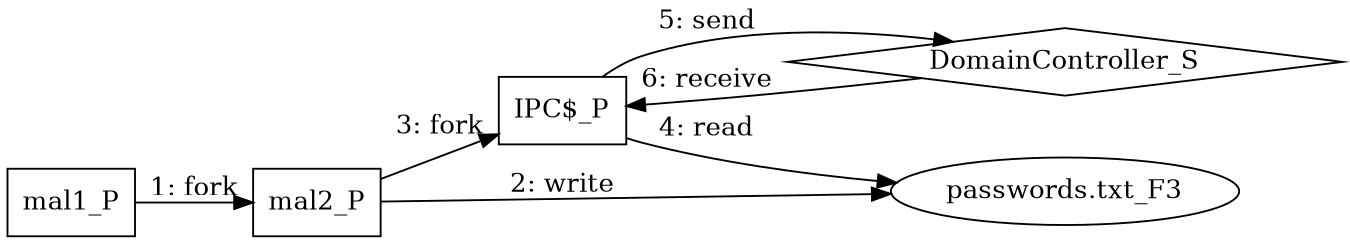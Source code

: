 digraph "T1110.001" {
rankdir="LR"
size="9"
fixedsize="false"
splines="true"
nodesep=0.3
ranksep=0
fontsize=10
overlap="scalexy"
engine= "neato"
	"mal1_P" [node_type=Process shape=box]
	"mal2_P" [node_type=Process shape=box]
	"IPC$_P" [node_type=Process shape=box]
	"DomainController_S" [node_type=Socket shape=diamond]
	"passwords.txt_F3" [node_type=File shape=ellipse]
	"mal1_P" -> "mal2_P" [label="1: fork"]
	"mal2_P" -> "passwords.txt_F3" [label="2: write"]
	"mal2_P" -> "IPC$_P" [label="3: fork"]
	"IPC$_P" -> "passwords.txt_F3" [label="4: read"]
	"IPC$_P" -> "DomainController_S" [label="5: send"]
	"DomainController_S" -> "IPC$_P" [label="6: receive"]
}
